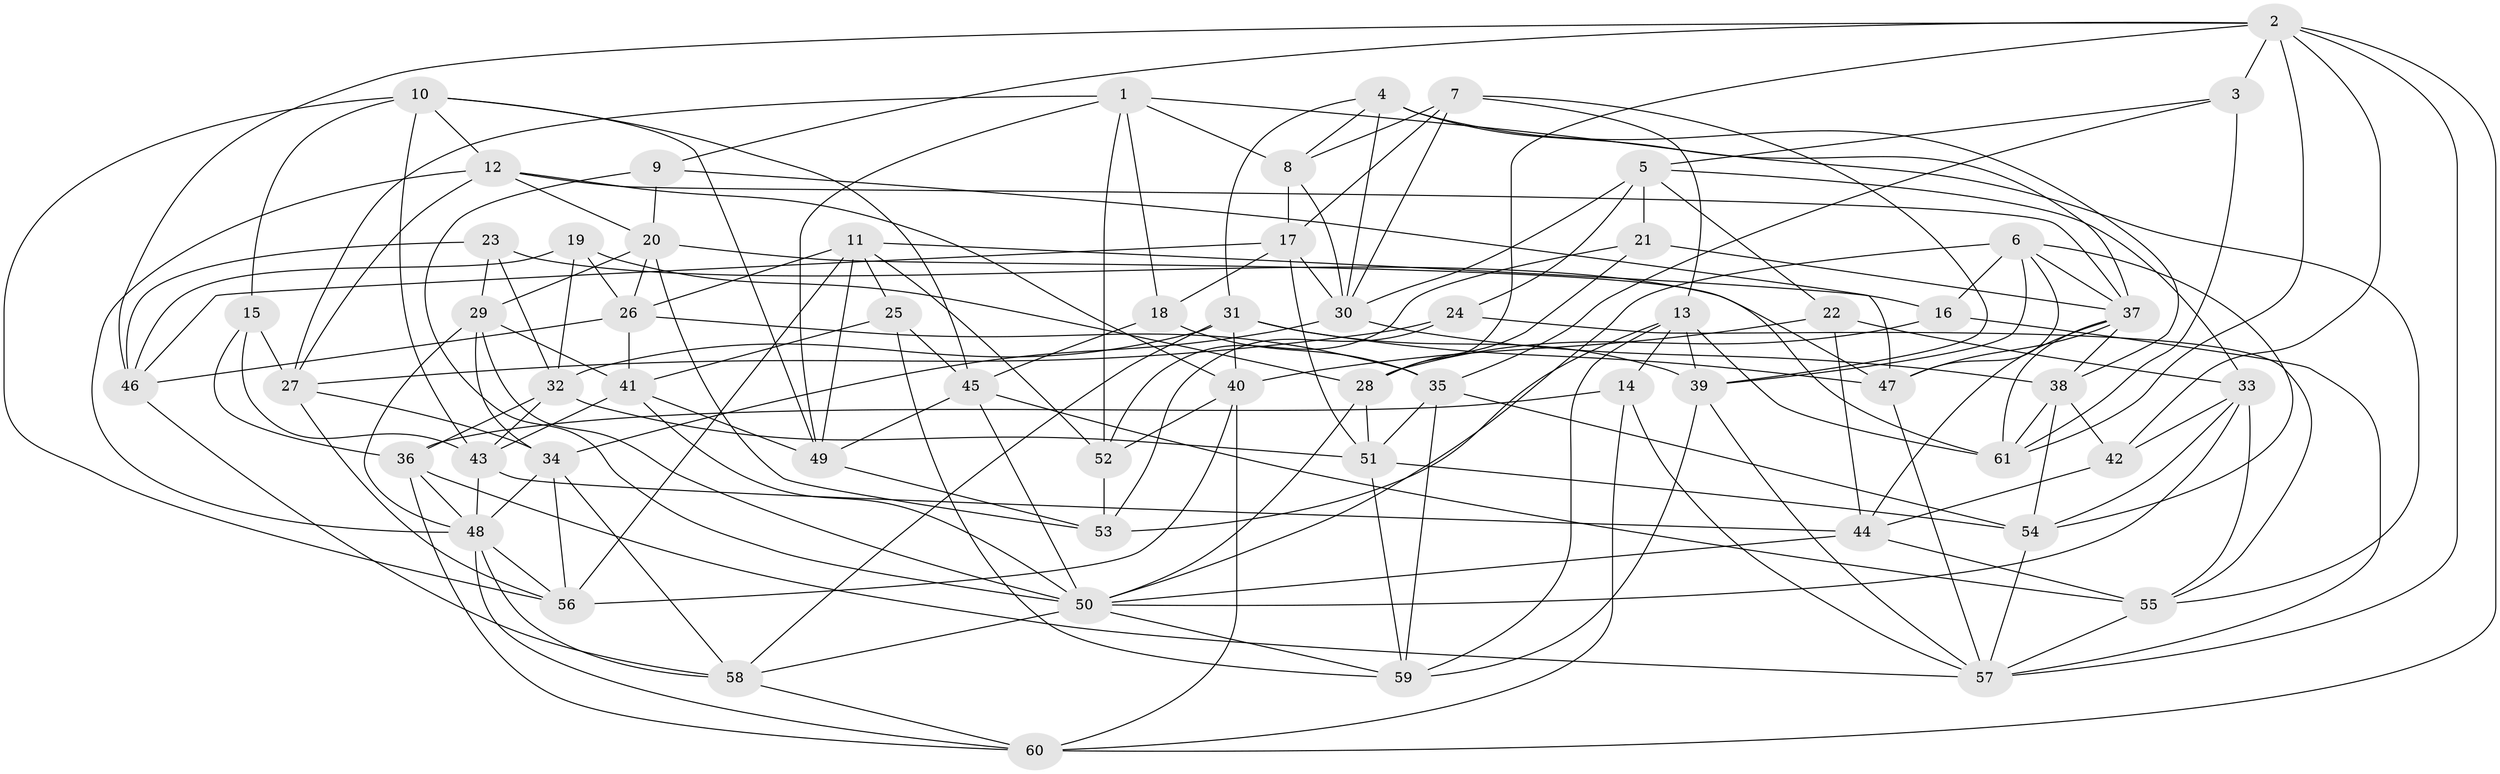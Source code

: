 // original degree distribution, {4: 1.0}
// Generated by graph-tools (version 1.1) at 2025/50/03/09/25 03:50:51]
// undirected, 61 vertices, 174 edges
graph export_dot {
graph [start="1"]
  node [color=gray90,style=filled];
  1;
  2;
  3;
  4;
  5;
  6;
  7;
  8;
  9;
  10;
  11;
  12;
  13;
  14;
  15;
  16;
  17;
  18;
  19;
  20;
  21;
  22;
  23;
  24;
  25;
  26;
  27;
  28;
  29;
  30;
  31;
  32;
  33;
  34;
  35;
  36;
  37;
  38;
  39;
  40;
  41;
  42;
  43;
  44;
  45;
  46;
  47;
  48;
  49;
  50;
  51;
  52;
  53;
  54;
  55;
  56;
  57;
  58;
  59;
  60;
  61;
  1 -- 8 [weight=1.0];
  1 -- 18 [weight=1.0];
  1 -- 27 [weight=1.0];
  1 -- 49 [weight=1.0];
  1 -- 52 [weight=1.0];
  1 -- 55 [weight=1.0];
  2 -- 3 [weight=1.0];
  2 -- 9 [weight=1.0];
  2 -- 28 [weight=1.0];
  2 -- 42 [weight=1.0];
  2 -- 46 [weight=1.0];
  2 -- 57 [weight=1.0];
  2 -- 60 [weight=1.0];
  2 -- 61 [weight=1.0];
  3 -- 5 [weight=1.0];
  3 -- 35 [weight=1.0];
  3 -- 61 [weight=1.0];
  4 -- 8 [weight=1.0];
  4 -- 30 [weight=2.0];
  4 -- 31 [weight=1.0];
  4 -- 37 [weight=1.0];
  4 -- 38 [weight=1.0];
  5 -- 21 [weight=1.0];
  5 -- 22 [weight=1.0];
  5 -- 24 [weight=1.0];
  5 -- 30 [weight=1.0];
  5 -- 33 [weight=1.0];
  6 -- 16 [weight=1.0];
  6 -- 37 [weight=1.0];
  6 -- 39 [weight=1.0];
  6 -- 47 [weight=1.0];
  6 -- 50 [weight=1.0];
  6 -- 54 [weight=1.0];
  7 -- 8 [weight=2.0];
  7 -- 13 [weight=1.0];
  7 -- 17 [weight=1.0];
  7 -- 30 [weight=1.0];
  7 -- 39 [weight=1.0];
  8 -- 17 [weight=1.0];
  8 -- 30 [weight=1.0];
  9 -- 20 [weight=1.0];
  9 -- 47 [weight=1.0];
  9 -- 50 [weight=1.0];
  10 -- 12 [weight=1.0];
  10 -- 15 [weight=1.0];
  10 -- 43 [weight=1.0];
  10 -- 45 [weight=1.0];
  10 -- 49 [weight=1.0];
  10 -- 56 [weight=1.0];
  11 -- 16 [weight=1.0];
  11 -- 25 [weight=1.0];
  11 -- 26 [weight=1.0];
  11 -- 49 [weight=1.0];
  11 -- 52 [weight=1.0];
  11 -- 56 [weight=1.0];
  12 -- 20 [weight=1.0];
  12 -- 27 [weight=1.0];
  12 -- 37 [weight=1.0];
  12 -- 40 [weight=1.0];
  12 -- 48 [weight=1.0];
  13 -- 14 [weight=1.0];
  13 -- 39 [weight=1.0];
  13 -- 53 [weight=1.0];
  13 -- 59 [weight=1.0];
  13 -- 61 [weight=1.0];
  14 -- 36 [weight=1.0];
  14 -- 57 [weight=1.0];
  14 -- 60 [weight=1.0];
  15 -- 27 [weight=1.0];
  15 -- 36 [weight=1.0];
  15 -- 43 [weight=1.0];
  16 -- 28 [weight=1.0];
  16 -- 57 [weight=1.0];
  17 -- 18 [weight=1.0];
  17 -- 30 [weight=1.0];
  17 -- 46 [weight=1.0];
  17 -- 51 [weight=1.0];
  18 -- 35 [weight=1.0];
  18 -- 45 [weight=1.0];
  19 -- 26 [weight=1.0];
  19 -- 28 [weight=1.0];
  19 -- 32 [weight=1.0];
  19 -- 46 [weight=1.0];
  20 -- 26 [weight=1.0];
  20 -- 29 [weight=1.0];
  20 -- 53 [weight=1.0];
  20 -- 61 [weight=1.0];
  21 -- 28 [weight=1.0];
  21 -- 37 [weight=1.0];
  21 -- 52 [weight=1.0];
  22 -- 33 [weight=1.0];
  22 -- 40 [weight=1.0];
  22 -- 44 [weight=1.0];
  23 -- 29 [weight=1.0];
  23 -- 32 [weight=1.0];
  23 -- 46 [weight=1.0];
  23 -- 47 [weight=1.0];
  24 -- 27 [weight=1.0];
  24 -- 53 [weight=1.0];
  24 -- 55 [weight=1.0];
  25 -- 41 [weight=1.0];
  25 -- 45 [weight=1.0];
  25 -- 59 [weight=1.0];
  26 -- 35 [weight=1.0];
  26 -- 41 [weight=1.0];
  26 -- 46 [weight=1.0];
  27 -- 34 [weight=1.0];
  27 -- 56 [weight=1.0];
  28 -- 50 [weight=1.0];
  28 -- 51 [weight=1.0];
  29 -- 34 [weight=1.0];
  29 -- 41 [weight=1.0];
  29 -- 48 [weight=1.0];
  29 -- 50 [weight=1.0];
  30 -- 34 [weight=1.0];
  30 -- 38 [weight=1.0];
  31 -- 32 [weight=1.0];
  31 -- 39 [weight=1.0];
  31 -- 40 [weight=1.0];
  31 -- 47 [weight=1.0];
  31 -- 58 [weight=1.0];
  32 -- 36 [weight=1.0];
  32 -- 43 [weight=1.0];
  32 -- 51 [weight=1.0];
  33 -- 42 [weight=1.0];
  33 -- 50 [weight=1.0];
  33 -- 54 [weight=1.0];
  33 -- 55 [weight=1.0];
  34 -- 48 [weight=1.0];
  34 -- 56 [weight=1.0];
  34 -- 58 [weight=1.0];
  35 -- 51 [weight=1.0];
  35 -- 54 [weight=1.0];
  35 -- 59 [weight=1.0];
  36 -- 48 [weight=1.0];
  36 -- 57 [weight=1.0];
  36 -- 60 [weight=1.0];
  37 -- 38 [weight=1.0];
  37 -- 44 [weight=1.0];
  37 -- 47 [weight=1.0];
  37 -- 61 [weight=1.0];
  38 -- 42 [weight=1.0];
  38 -- 54 [weight=1.0];
  38 -- 61 [weight=1.0];
  39 -- 57 [weight=1.0];
  39 -- 59 [weight=1.0];
  40 -- 52 [weight=1.0];
  40 -- 56 [weight=1.0];
  40 -- 60 [weight=1.0];
  41 -- 43 [weight=1.0];
  41 -- 49 [weight=1.0];
  41 -- 50 [weight=1.0];
  42 -- 44 [weight=1.0];
  43 -- 44 [weight=1.0];
  43 -- 48 [weight=1.0];
  44 -- 50 [weight=1.0];
  44 -- 55 [weight=1.0];
  45 -- 49 [weight=1.0];
  45 -- 50 [weight=1.0];
  45 -- 55 [weight=1.0];
  46 -- 58 [weight=1.0];
  47 -- 57 [weight=1.0];
  48 -- 56 [weight=1.0];
  48 -- 58 [weight=1.0];
  48 -- 60 [weight=1.0];
  49 -- 53 [weight=1.0];
  50 -- 58 [weight=1.0];
  50 -- 59 [weight=1.0];
  51 -- 54 [weight=1.0];
  51 -- 59 [weight=1.0];
  52 -- 53 [weight=2.0];
  54 -- 57 [weight=1.0];
  55 -- 57 [weight=1.0];
  58 -- 60 [weight=1.0];
}
